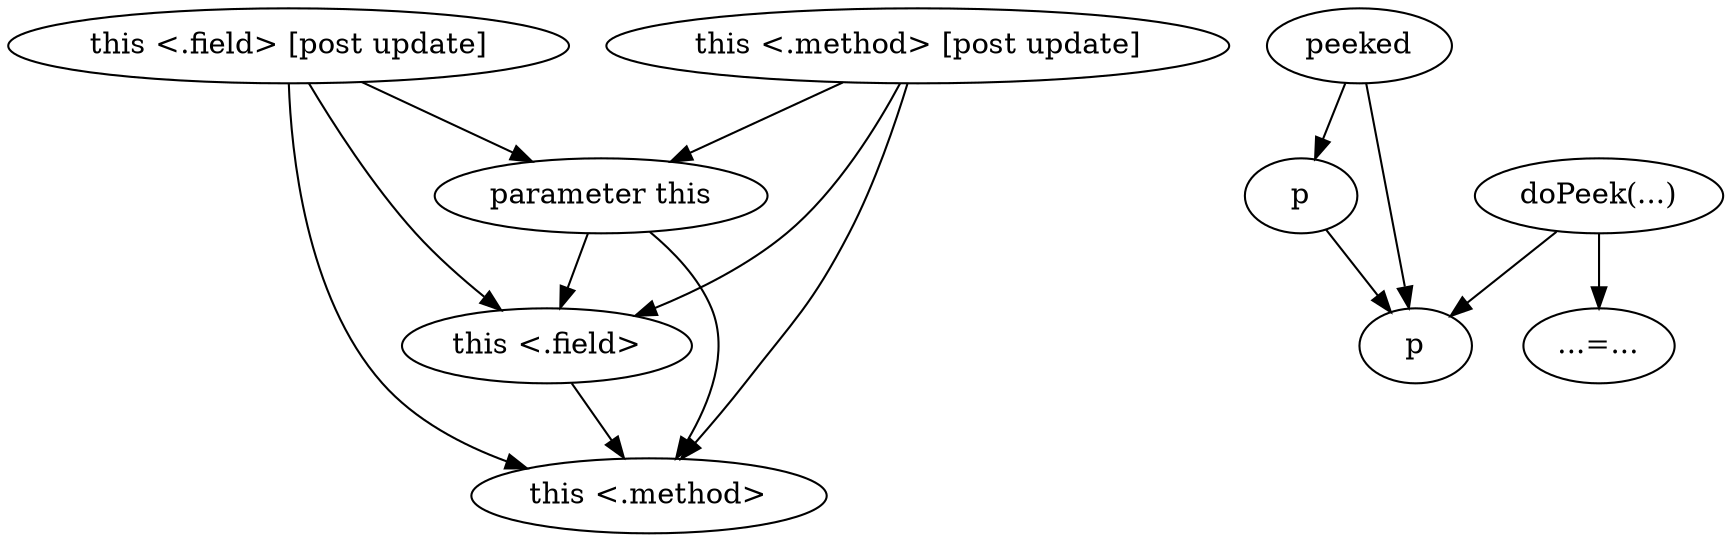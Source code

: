 digraph {
  compound=true;
  0[label="parameter this"; ];
  1[label="this <.field>"; ];
  2[label="this <.method>"; ];
  3[label="this <.field> [post update]"; ];
  4[label="this <.method> [post update]"; ];
  5[label="peeked"; ];
  6[label="p"; ];
  7[label="p"; ];
  8[label="doPeek(...)"; ];
  9[label="...=..."; ];
  0 -> 1[];
  0 -> 2[];
  1 -> 2[];
  3 -> 0[];
  3 -> 1[];
  3 -> 2[];
  4 -> 0[];
  4 -> 1[];
  4 -> 2[];
  5 -> 6[];
  5 -> 7[];
  6 -> 7[];
  8 -> 9[];
  8 -> 7[];
}
